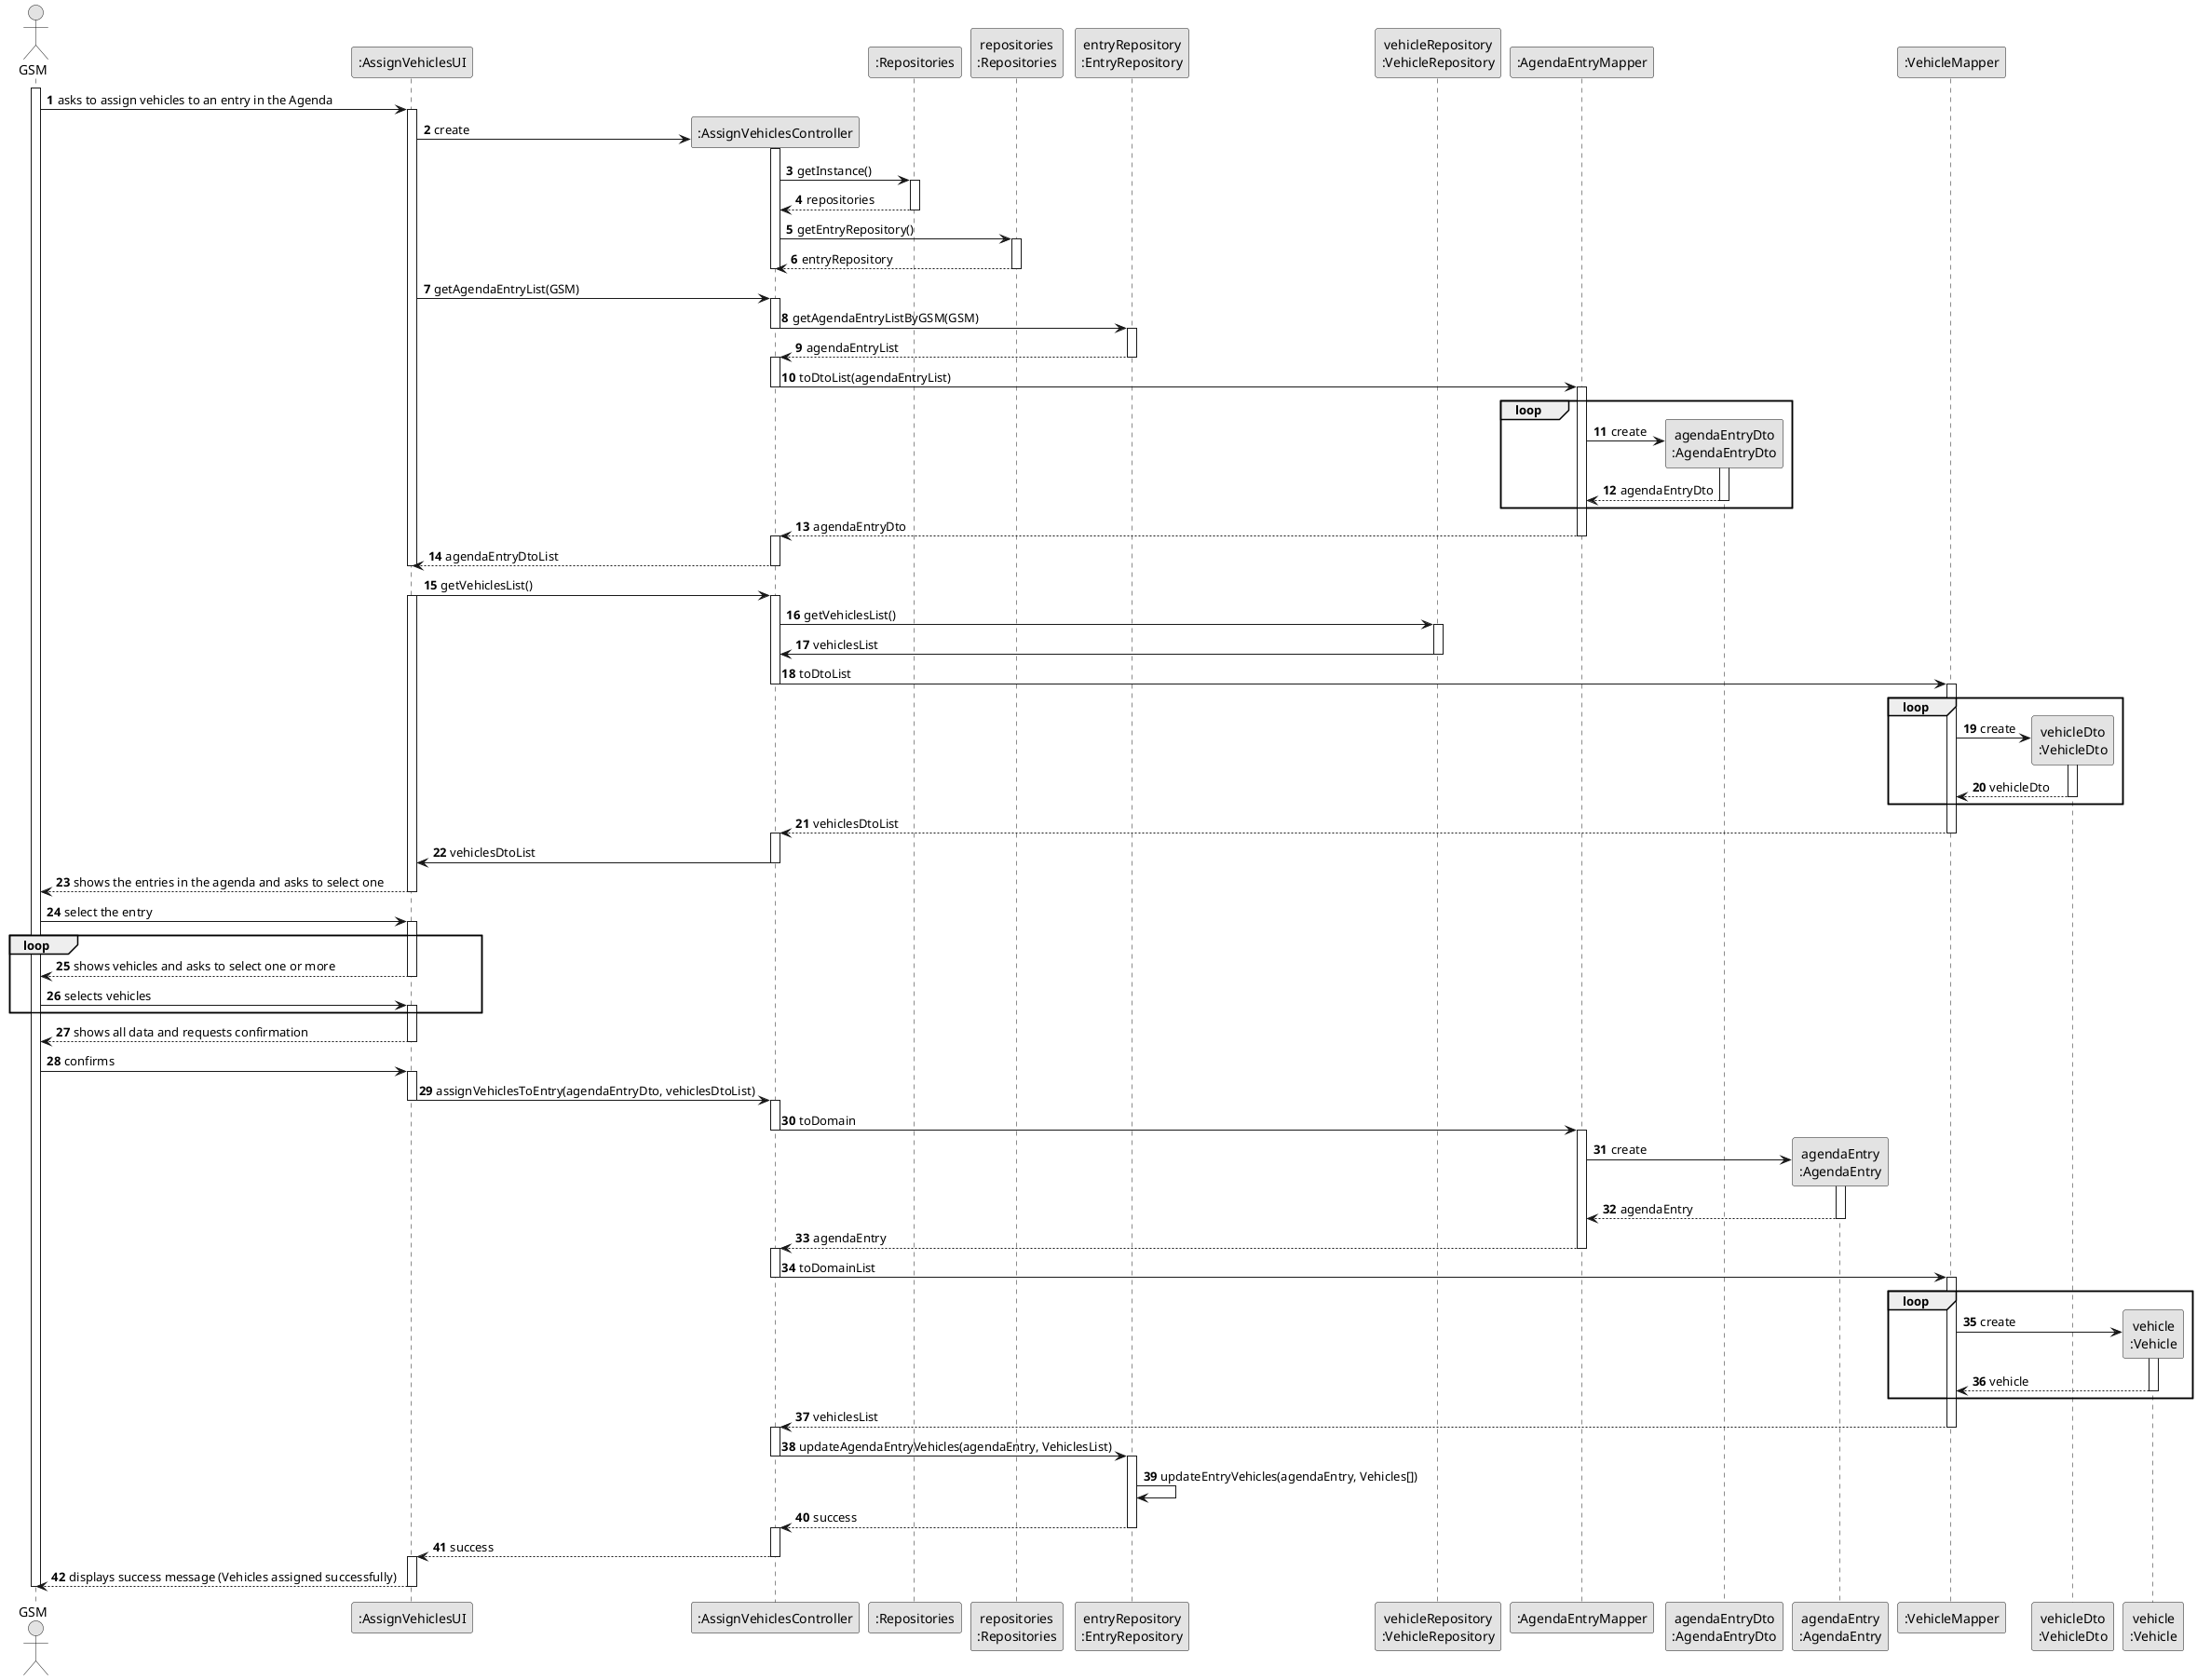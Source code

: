
@startuml
skinparam monochrome true
skinparam packageStyle rectangle
skinparam shadowing false

'title System Sequence Diagram (SSD) - US026

autonumber

actor "GSM" as GSM
participant ":AssignVehiclesUI" as UI
participant ":AssignVehiclesController" as CTRL
participant ":Repositories" as RepositorySingleton
participant "repositories\n:Repositories" as PLAT
participant "entryRepository\n:EntryRepository" as EntryRepo
participant "vehicleRepository\n:VehicleRepository" as VehicleRepository
participant ":AgendaEntryMapper" as AgendaEntryMapper
participant "agendaEntryDto\n:AgendaEntryDto" as AgendaEntryDto
participant "agendaEntry\n:AgendaEntry" as AgendaEntry
participant ":VehicleMapper" as VehicleMapper
participant "vehicleDto\n:VehicleDto" as VehicleDto
participant "vehicle\n:Vehicle" as Vehicle


activate GSM

    GSM -> UI : asks to assign vehicles to an entry in the Agenda
    activate UI

        UI -> CTRL** : create
                activate CTRL

                    CTRL -> RepositorySingleton : getInstance()
                    activate RepositorySingleton

                        RepositorySingleton --> CTRL : repositories
                    deactivate RepositorySingleton

                    CTRL -> PLAT : getEntryRepository()
                    activate PLAT

                        PLAT --> CTRL : entryRepository
                    deactivate PLAT

                     deactivate CTRL


        UI -> CTRL: getAgendaEntryList(GSM)
        activate CTRL

            CTRL -> EntryRepo: getAgendaEntryListByGSM(GSM)
            deactivate CTRL
            activate EntryRepo

            EntryRepo --> CTRL: agendaEntryList
            deactivate EntryRepo
            activate CTRL

                            CTRL -> AgendaEntryMapper : toDtoList(agendaEntryList)
                            deactivate CTRL
                            activate AgendaEntryMapper

                            loop
                                AgendaEntryMapper -> AgendaEntryDto** : create
                                activate AgendaEntryDto

                                AgendaEntryDto --> AgendaEntryMapper : agendaEntryDto
                                deactivate AgendaEntryDto
                            end

                            AgendaEntryMapper --> CTRL : agendaEntryDto
                            deactivate AgendaEntryMapper
                            activate CTRL

                        CTRL --> UI : agendaEntryDtoList
                        deactivate CTRL
                        deactivate UI

        UI -> CTRL : getVehiclesList()
        activate UI
        activate CTRL

                CTRL -> VehicleRepository : getVehiclesList()
                activate VehicleRepository

                VehicleRepository -> CTRL : vehiclesList
                deactivate VehicleRepository

                CTRL -> VehicleMapper: toDtoList
                deactivate CTRL
                activate VehicleMapper

                loop

                    VehicleMapper -> VehicleDto**: create
                    activate VehicleDto

                    VehicleDto --> VehicleMapper: vehicleDto
                    deactivate VehicleDto

                end loop

                VehicleMapper --> CTRL: vehiclesDtoList
                deactivate VehicleMapper
                activate CTRL

                CTRL -> UI : vehiclesDtoList
                deactivate CTRL

    UI --> GSM : shows the entries in the agenda and asks to select one
    deactivate UI

    GSM -> UI : select the entry
    activate UI

    loop

    UI --> GSM : shows vehicles and asks to select one or more
    deactivate UI

    GSM -> UI: selects vehicles
    activate UI

    end loop

    UI --> GSM : shows all data and requests confirmation
    deactivate UI

    GSM -> UI: confirms
    activate UI

        UI -> CTRL : assignVehiclesToEntry(agendaEntryDto, vehiclesDtoList)
                        deactivate UI
                        activate CTRL

                            CTRL -> AgendaEntryMapper: toDomain
                            deactivate CTRL
                            activate AgendaEntryMapper

                                AgendaEntryMapper -> AgendaEntry**: create
                                activate AgendaEntry

                                AgendaEntry --> AgendaEntryMapper: agendaEntry
                                deactivate AgendaEntry

                        AgendaEntryMapper --> CTRL: agendaEntry
                        deactivate AgendaEntryMapper
                        activate CTRL

                            CTRL -> VehicleMapper: toDomainList
                            deactivate CTRL
                            activate VehicleMapper

                                loop

                                VehicleMapper -> Vehicle**: create
                                activate Vehicle

                                Vehicle --> VehicleMapper: vehicle
                                deactivate Vehicle

                                end loop

                            VehicleMapper --> CTRL: vehiclesList
                            deactivate VehicleMapper
                            activate CTRL




                            CTRL -> EntryRepo : updateAgendaEntryVehicles(agendaEntry, VehiclesList)
                            deactivate CTRL
                            activate EntryRepo



                                EntryRepo -> EntryRepo : updateEntryVehicles(agendaEntry, Vehicles[])

                            EntryRepo --> CTRL : success
                            deactivate EntryRepo
                            activate CTRL

        CTRL --> UI : success
        deactivate CTRL
        activate UI

    UI --> GSM : displays success message (Vehicles assigned successfully)
    deactivate UI

deactivate GSM

@enduml
